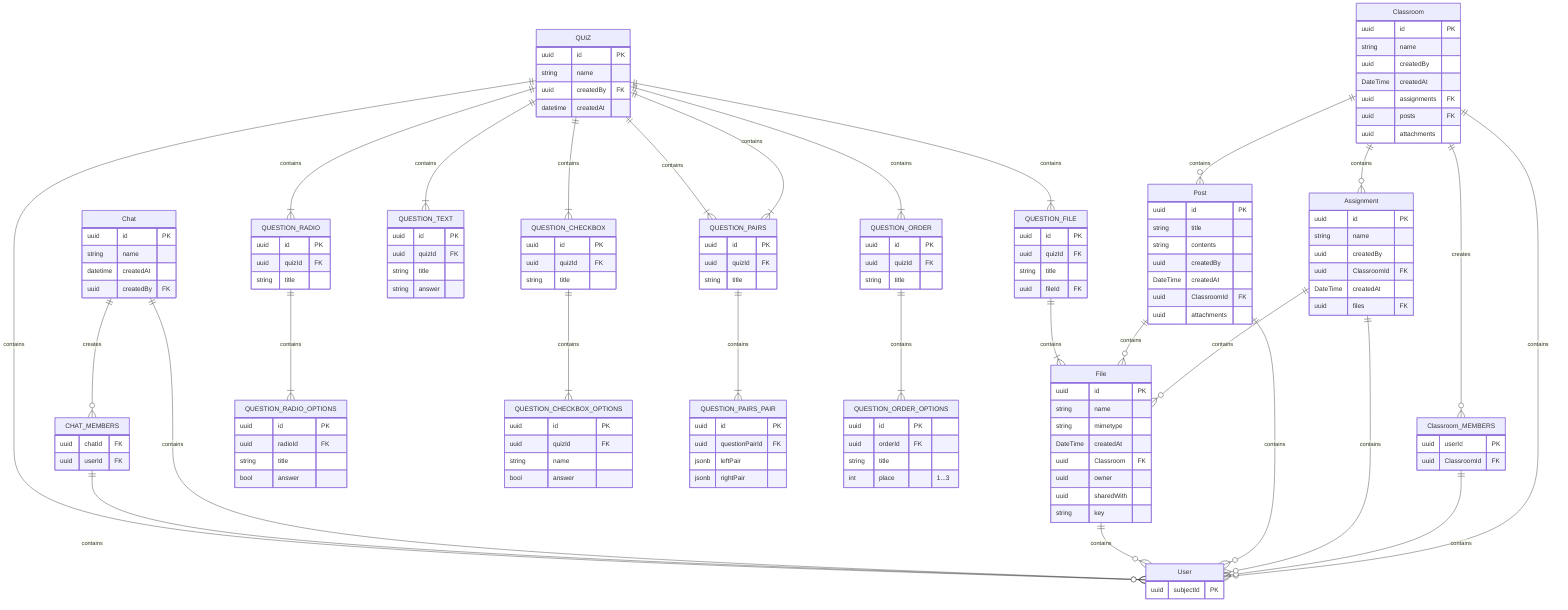 erDiagram

    User {
        uuid subjectId PK
    }
    Classroom {
        uuid id PK
        string name
        uuid createdBy
        DateTime createdAt
        uuid assignments FK
        uuid posts FK
        uuid attachments 
    }
    Classroom ||--o{ User : "contains"

    Classroom ||--o{ Classroom_MEMBERS : "creates"
    Classroom_MEMBERS ||--o{ User : "contains"

    Classroom_MEMBERS {
        uuid userId PK
        uuid ClassroomId FK
    }

    Classroom ||--o{ Assignment : "contains"
    Assignment ||--o{ File : "contains"
    Assignment ||--o{ User : "contains"
    Assignment {
        uuid id PK
        string name
        uuid createdBy
        uuid ClassroomId FK
        DateTime createdAt
        uuid files FK
    }
  
    Classroom ||--o{ Post : "contains"
    Post ||--o{ File : "contains"
    Post ||--o{ User : "contains"

    Post {
        uuid id PK
        string title
        string contents 
        uuid createdBy
        DateTime createdAt
        uuid ClassroomId FK
        uuid attachments 
    }

    File ||--o{ User : "contains"
    File {
        uuid id PK
        string name
        string mimetype 
        DateTime createdAt
        uuid Classroom FK
        uuid owner
        uuid sharedWith
        string key
    }

    Chat ||--o{ CHAT_MEMBERS : "creates"
    Chat ||--o{ User : "contains"

    Chat {
        uuid id PK
        string name
        datetime createdAt
        uuid createdBy FK
    }

    CHAT_MEMBERS ||--o{ User : "contains"
    CHAT_MEMBERS {
        uuid chatId FK
        uuid userId FK
    }


    QUIZ ||--|{  QUESTION_TEXT : contains
    QUESTION_TEXT {
        uuid id PK
        uuid quizId FK
        string title
        string answer
    }

    QUIZ ||--|{  QUESTION_RADIO : contains
    QUESTION_RADIO {
        uuid id PK
        uuid quizId FK
        string title
    }
    QUESTION_RADIO ||--|{  QUESTION_RADIO_OPTIONS : contains
    QUESTION_RADIO_OPTIONS {
        uuid id PK
        uuid radioId FK
        string title
        bool answer
    }

    QUIZ ||--|{  QUESTION_CHECKBOX : contains
    QUESTION_CHECKBOX {
        uuid id PK
        uuid quizId FK
        string title
    }
    QUESTION_CHECKBOX ||--|{  QUESTION_CHECKBOX_OPTIONS : contains
    QUESTION_CHECKBOX_OPTIONS {
        uuid id PK
        uuid quizId FK
        string name
        bool answer
    }

    QUIZ ||--|{  QUESTION_PAIRS : contains
    QUESTION_PAIRS {
        uuid id PK
        uuid quizId FK
        string title
    }

    QUIZ ||--|{  QUESTION_PAIRS : contains
    QUESTION_PAIRS ||--|{  QUESTION_PAIRS_PAIR : contains
    "QUESTION_PAIRS_PAIR" {
        uuid id PK
        uuid questionPairId FK
        jsonb leftPair
        jsonb rightPair
    }

    QUIZ ||--|{  QUESTION_ORDER : contains
    "QUESTION_ORDER" {
        uuid id PK
        uuid quizId FK
        string title
    }
    QUESTION_ORDER ||--|{  QUESTION_ORDER_OPTIONS : contains
    QUESTION_ORDER_OPTIONS {
        uuid id PK
        uuid orderId FK
        string title
        int place "1...3"
    }

    QUIZ ||--|{  QUESTION_FILE : contains
    QUESTION_FILE ||--|{  File : contains
    QUESTION_FILE {
        uuid id PK
        uuid quizId FK
        string title
        uuid fileId FK
    }

    QUIZ ||--o{ User : "contains"
    QUIZ {
        uuid id PK
        string name
        uuid createdBy FK
        datetime createdAt
    }